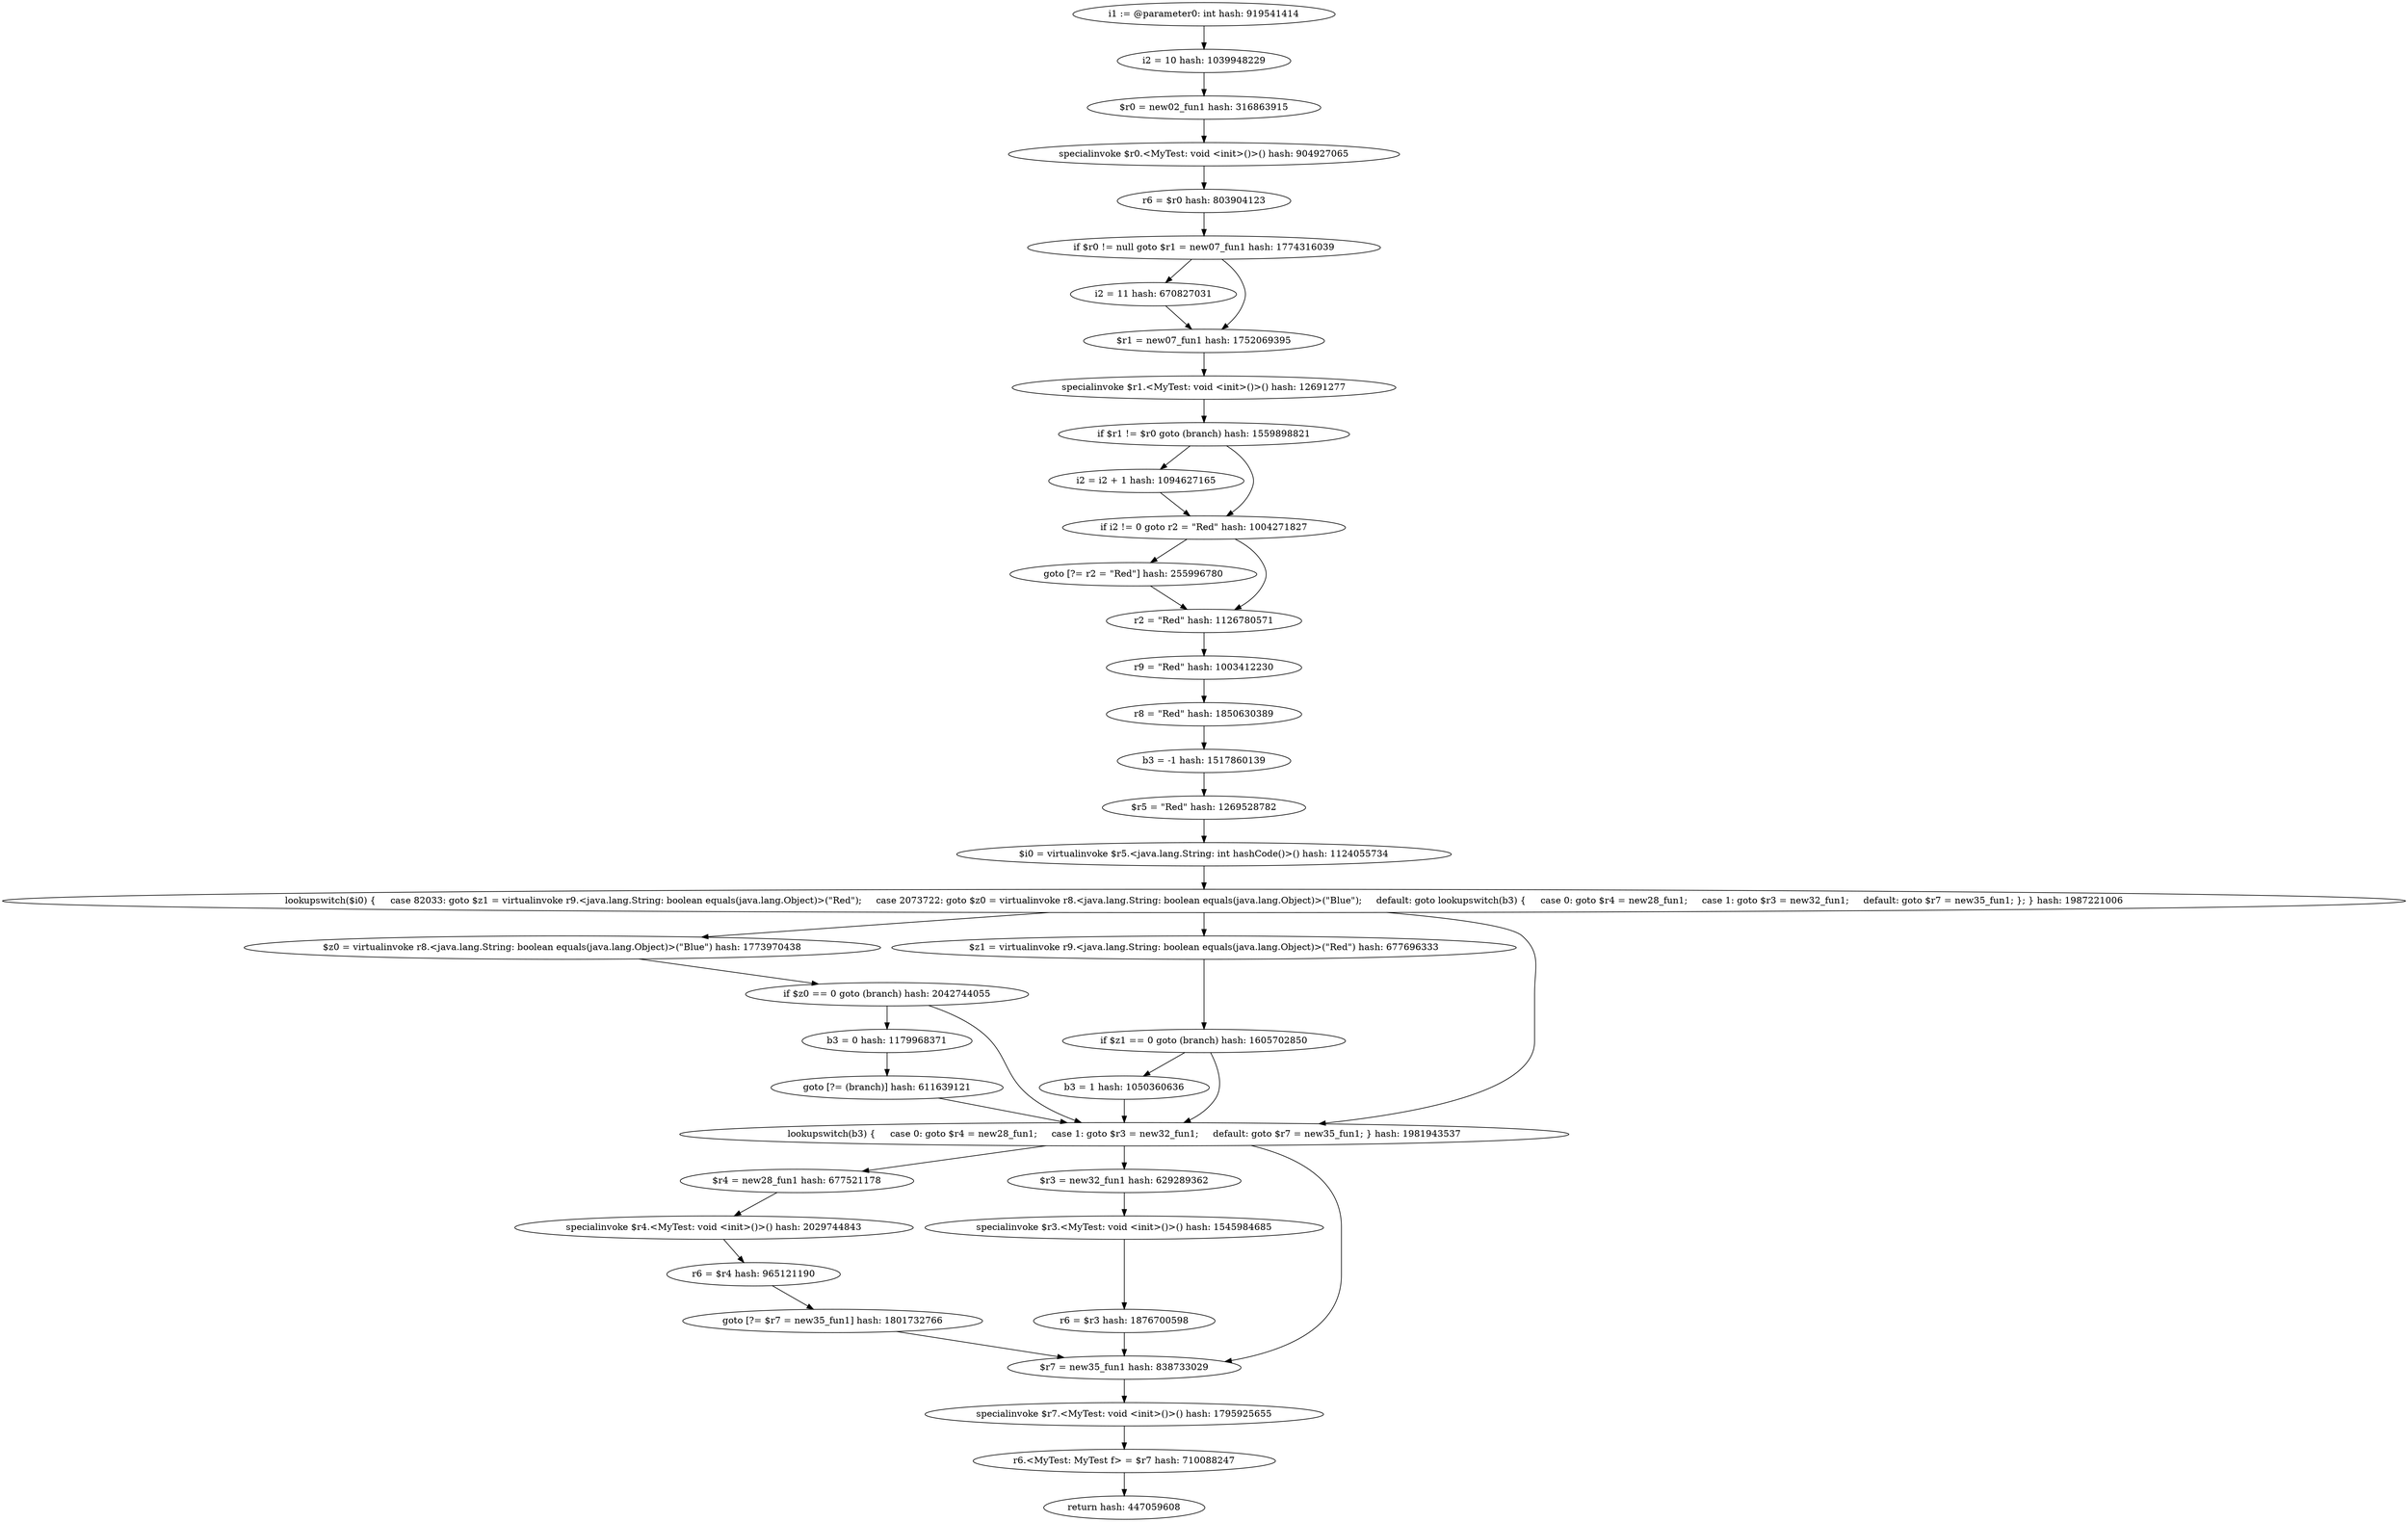 digraph "./target2-mine/MyTest.fun1.intra.debug" {
    "i1 := @parameter0: int hash: 919541414";
    "i2 = 10 hash: 1039948229";
    "$r0 = new02_fun1 hash: 316863915";
    "specialinvoke $r0.<MyTest: void <init>()>() hash: 904927065";
    "r6 = $r0 hash: 803904123";
    "if $r0 != null goto $r1 = new07_fun1 hash: 1774316039";
    "i2 = 11 hash: 670827031";
    "$r1 = new07_fun1 hash: 1752069395";
    "specialinvoke $r1.<MyTest: void <init>()>() hash: 12691277";
    "if $r1 != $r0 goto (branch) hash: 1559898821";
    "i2 = i2 + 1 hash: 1094627165";
    "if i2 != 0 goto r2 = \"Red\" hash: 1004271827";
    "goto [?= r2 = \"Red\"] hash: 255996780";
    "r2 = \"Red\" hash: 1126780571";
    "r9 = \"Red\" hash: 1003412230";
    "r8 = \"Red\" hash: 1850630389";
    "b3 = -1 hash: 1517860139";
    "$r5 = \"Red\" hash: 1269528782";
    "$i0 = virtualinvoke $r5.<java.lang.String: int hashCode()>() hash: 1124055734";
    "lookupswitch($i0) {     case 82033: goto $z1 = virtualinvoke r9.<java.lang.String: boolean equals(java.lang.Object)>(\"Red\");     case 2073722: goto $z0 = virtualinvoke r8.<java.lang.String: boolean equals(java.lang.Object)>(\"Blue\");     default: goto lookupswitch(b3) {     case 0: goto $r4 = new28_fun1;     case 1: goto $r3 = new32_fun1;     default: goto $r7 = new35_fun1; }; } hash: 1987221006";
    "$z0 = virtualinvoke r8.<java.lang.String: boolean equals(java.lang.Object)>(\"Blue\") hash: 1773970438";
    "if $z0 == 0 goto (branch) hash: 2042744055";
    "b3 = 0 hash: 1179968371";
    "goto [?= (branch)] hash: 611639121";
    "$z1 = virtualinvoke r9.<java.lang.String: boolean equals(java.lang.Object)>(\"Red\") hash: 677696333";
    "if $z1 == 0 goto (branch) hash: 1605702850";
    "b3 = 1 hash: 1050360636";
    "lookupswitch(b3) {     case 0: goto $r4 = new28_fun1;     case 1: goto $r3 = new32_fun1;     default: goto $r7 = new35_fun1; } hash: 1981943537";
    "$r4 = new28_fun1 hash: 677521178";
    "specialinvoke $r4.<MyTest: void <init>()>() hash: 2029744843";
    "r6 = $r4 hash: 965121190";
    "goto [?= $r7 = new35_fun1] hash: 1801732766";
    "$r3 = new32_fun1 hash: 629289362";
    "specialinvoke $r3.<MyTest: void <init>()>() hash: 1545984685";
    "r6 = $r3 hash: 1876700598";
    "$r7 = new35_fun1 hash: 838733029";
    "specialinvoke $r7.<MyTest: void <init>()>() hash: 1795925655";
    "r6.<MyTest: MyTest f> = $r7 hash: 710088247";
    "return hash: 447059608";
    "i1 := @parameter0: int hash: 919541414"->"i2 = 10 hash: 1039948229";
    "i2 = 10 hash: 1039948229"->"$r0 = new02_fun1 hash: 316863915";
    "$r0 = new02_fun1 hash: 316863915"->"specialinvoke $r0.<MyTest: void <init>()>() hash: 904927065";
    "specialinvoke $r0.<MyTest: void <init>()>() hash: 904927065"->"r6 = $r0 hash: 803904123";
    "r6 = $r0 hash: 803904123"->"if $r0 != null goto $r1 = new07_fun1 hash: 1774316039";
    "if $r0 != null goto $r1 = new07_fun1 hash: 1774316039"->"i2 = 11 hash: 670827031";
    "if $r0 != null goto $r1 = new07_fun1 hash: 1774316039"->"$r1 = new07_fun1 hash: 1752069395";
    "i2 = 11 hash: 670827031"->"$r1 = new07_fun1 hash: 1752069395";
    "$r1 = new07_fun1 hash: 1752069395"->"specialinvoke $r1.<MyTest: void <init>()>() hash: 12691277";
    "specialinvoke $r1.<MyTest: void <init>()>() hash: 12691277"->"if $r1 != $r0 goto (branch) hash: 1559898821";
    "if $r1 != $r0 goto (branch) hash: 1559898821"->"i2 = i2 + 1 hash: 1094627165";
    "if $r1 != $r0 goto (branch) hash: 1559898821"->"if i2 != 0 goto r2 = \"Red\" hash: 1004271827";
    "i2 = i2 + 1 hash: 1094627165"->"if i2 != 0 goto r2 = \"Red\" hash: 1004271827";
    "if i2 != 0 goto r2 = \"Red\" hash: 1004271827"->"goto [?= r2 = \"Red\"] hash: 255996780";
    "if i2 != 0 goto r2 = \"Red\" hash: 1004271827"->"r2 = \"Red\" hash: 1126780571";
    "goto [?= r2 = \"Red\"] hash: 255996780"->"r2 = \"Red\" hash: 1126780571";
    "r2 = \"Red\" hash: 1126780571"->"r9 = \"Red\" hash: 1003412230";
    "r9 = \"Red\" hash: 1003412230"->"r8 = \"Red\" hash: 1850630389";
    "r8 = \"Red\" hash: 1850630389"->"b3 = -1 hash: 1517860139";
    "b3 = -1 hash: 1517860139"->"$r5 = \"Red\" hash: 1269528782";
    "$r5 = \"Red\" hash: 1269528782"->"$i0 = virtualinvoke $r5.<java.lang.String: int hashCode()>() hash: 1124055734";
    "$i0 = virtualinvoke $r5.<java.lang.String: int hashCode()>() hash: 1124055734"->"lookupswitch($i0) {     case 82033: goto $z1 = virtualinvoke r9.<java.lang.String: boolean equals(java.lang.Object)>(\"Red\");     case 2073722: goto $z0 = virtualinvoke r8.<java.lang.String: boolean equals(java.lang.Object)>(\"Blue\");     default: goto lookupswitch(b3) {     case 0: goto $r4 = new28_fun1;     case 1: goto $r3 = new32_fun1;     default: goto $r7 = new35_fun1; }; } hash: 1987221006";
    "lookupswitch($i0) {     case 82033: goto $z1 = virtualinvoke r9.<java.lang.String: boolean equals(java.lang.Object)>(\"Red\");     case 2073722: goto $z0 = virtualinvoke r8.<java.lang.String: boolean equals(java.lang.Object)>(\"Blue\");     default: goto lookupswitch(b3) {     case 0: goto $r4 = new28_fun1;     case 1: goto $r3 = new32_fun1;     default: goto $r7 = new35_fun1; }; } hash: 1987221006"->"$z1 = virtualinvoke r9.<java.lang.String: boolean equals(java.lang.Object)>(\"Red\") hash: 677696333";
    "lookupswitch($i0) {     case 82033: goto $z1 = virtualinvoke r9.<java.lang.String: boolean equals(java.lang.Object)>(\"Red\");     case 2073722: goto $z0 = virtualinvoke r8.<java.lang.String: boolean equals(java.lang.Object)>(\"Blue\");     default: goto lookupswitch(b3) {     case 0: goto $r4 = new28_fun1;     case 1: goto $r3 = new32_fun1;     default: goto $r7 = new35_fun1; }; } hash: 1987221006"->"$z0 = virtualinvoke r8.<java.lang.String: boolean equals(java.lang.Object)>(\"Blue\") hash: 1773970438";
    "lookupswitch($i0) {     case 82033: goto $z1 = virtualinvoke r9.<java.lang.String: boolean equals(java.lang.Object)>(\"Red\");     case 2073722: goto $z0 = virtualinvoke r8.<java.lang.String: boolean equals(java.lang.Object)>(\"Blue\");     default: goto lookupswitch(b3) {     case 0: goto $r4 = new28_fun1;     case 1: goto $r3 = new32_fun1;     default: goto $r7 = new35_fun1; }; } hash: 1987221006"->"lookupswitch(b3) {     case 0: goto $r4 = new28_fun1;     case 1: goto $r3 = new32_fun1;     default: goto $r7 = new35_fun1; } hash: 1981943537";
    "$z0 = virtualinvoke r8.<java.lang.String: boolean equals(java.lang.Object)>(\"Blue\") hash: 1773970438"->"if $z0 == 0 goto (branch) hash: 2042744055";
    "if $z0 == 0 goto (branch) hash: 2042744055"->"b3 = 0 hash: 1179968371";
    "if $z0 == 0 goto (branch) hash: 2042744055"->"lookupswitch(b3) {     case 0: goto $r4 = new28_fun1;     case 1: goto $r3 = new32_fun1;     default: goto $r7 = new35_fun1; } hash: 1981943537";
    "b3 = 0 hash: 1179968371"->"goto [?= (branch)] hash: 611639121";
    "goto [?= (branch)] hash: 611639121"->"lookupswitch(b3) {     case 0: goto $r4 = new28_fun1;     case 1: goto $r3 = new32_fun1;     default: goto $r7 = new35_fun1; } hash: 1981943537";
    "$z1 = virtualinvoke r9.<java.lang.String: boolean equals(java.lang.Object)>(\"Red\") hash: 677696333"->"if $z1 == 0 goto (branch) hash: 1605702850";
    "if $z1 == 0 goto (branch) hash: 1605702850"->"b3 = 1 hash: 1050360636";
    "if $z1 == 0 goto (branch) hash: 1605702850"->"lookupswitch(b3) {     case 0: goto $r4 = new28_fun1;     case 1: goto $r3 = new32_fun1;     default: goto $r7 = new35_fun1; } hash: 1981943537";
    "b3 = 1 hash: 1050360636"->"lookupswitch(b3) {     case 0: goto $r4 = new28_fun1;     case 1: goto $r3 = new32_fun1;     default: goto $r7 = new35_fun1; } hash: 1981943537";
    "lookupswitch(b3) {     case 0: goto $r4 = new28_fun1;     case 1: goto $r3 = new32_fun1;     default: goto $r7 = new35_fun1; } hash: 1981943537"->"$r4 = new28_fun1 hash: 677521178";
    "lookupswitch(b3) {     case 0: goto $r4 = new28_fun1;     case 1: goto $r3 = new32_fun1;     default: goto $r7 = new35_fun1; } hash: 1981943537"->"$r3 = new32_fun1 hash: 629289362";
    "lookupswitch(b3) {     case 0: goto $r4 = new28_fun1;     case 1: goto $r3 = new32_fun1;     default: goto $r7 = new35_fun1; } hash: 1981943537"->"$r7 = new35_fun1 hash: 838733029";
    "$r4 = new28_fun1 hash: 677521178"->"specialinvoke $r4.<MyTest: void <init>()>() hash: 2029744843";
    "specialinvoke $r4.<MyTest: void <init>()>() hash: 2029744843"->"r6 = $r4 hash: 965121190";
    "r6 = $r4 hash: 965121190"->"goto [?= $r7 = new35_fun1] hash: 1801732766";
    "goto [?= $r7 = new35_fun1] hash: 1801732766"->"$r7 = new35_fun1 hash: 838733029";
    "$r3 = new32_fun1 hash: 629289362"->"specialinvoke $r3.<MyTest: void <init>()>() hash: 1545984685";
    "specialinvoke $r3.<MyTest: void <init>()>() hash: 1545984685"->"r6 = $r3 hash: 1876700598";
    "r6 = $r3 hash: 1876700598"->"$r7 = new35_fun1 hash: 838733029";
    "$r7 = new35_fun1 hash: 838733029"->"specialinvoke $r7.<MyTest: void <init>()>() hash: 1795925655";
    "specialinvoke $r7.<MyTest: void <init>()>() hash: 1795925655"->"r6.<MyTest: MyTest f> = $r7 hash: 710088247";
    "r6.<MyTest: MyTest f> = $r7 hash: 710088247"->"return hash: 447059608";
}
